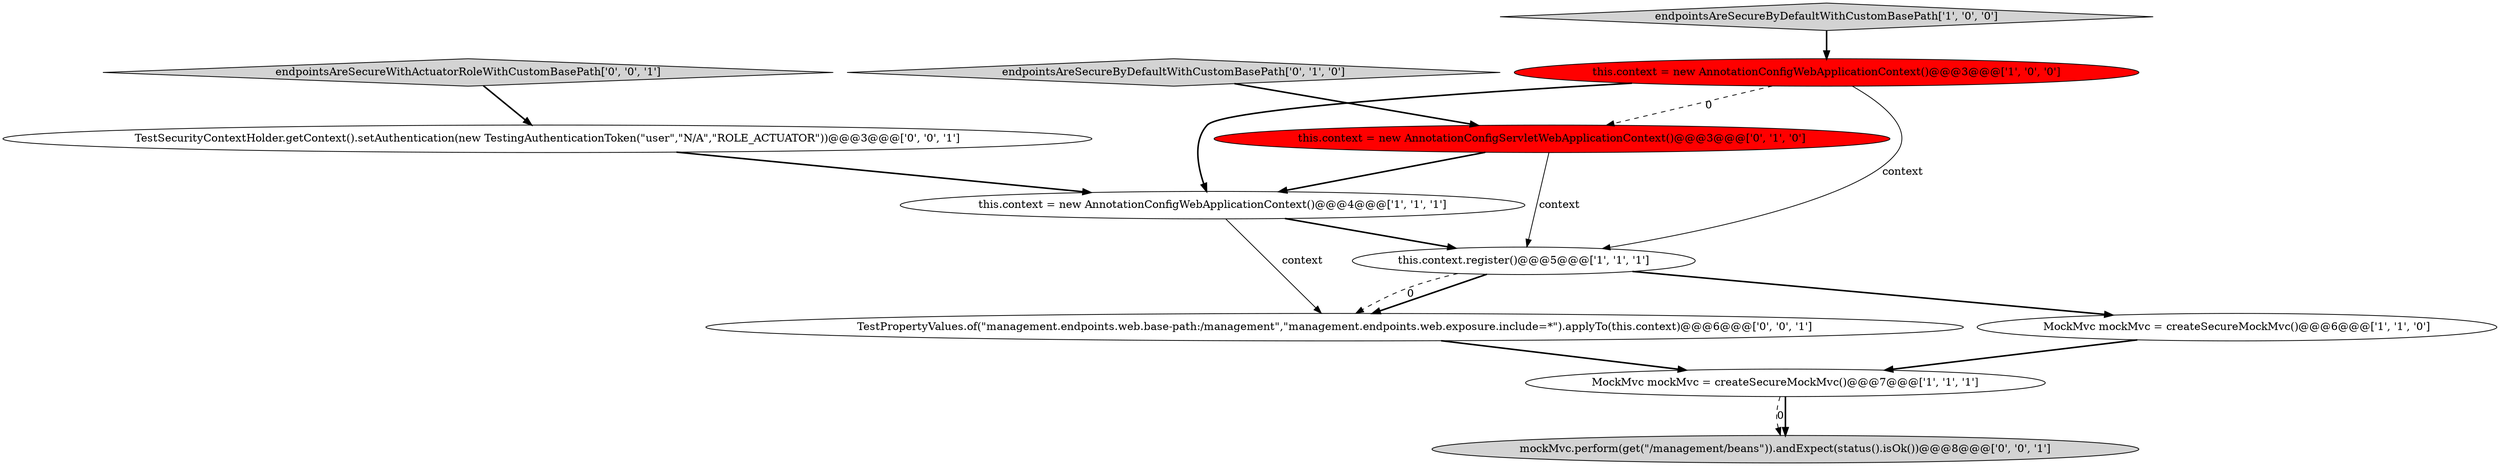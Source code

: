 digraph {
5 [style = filled, label = "MockMvc mockMvc = createSecureMockMvc()@@@7@@@['1', '1', '1']", fillcolor = white, shape = ellipse image = "AAA0AAABBB1BBB"];
8 [style = filled, label = "mockMvc.perform(get(\"/management/beans\")).andExpect(status().isOk())@@@8@@@['0', '0', '1']", fillcolor = lightgray, shape = ellipse image = "AAA0AAABBB3BBB"];
0 [style = filled, label = "MockMvc mockMvc = createSecureMockMvc()@@@6@@@['1', '1', '0']", fillcolor = white, shape = ellipse image = "AAA0AAABBB1BBB"];
2 [style = filled, label = "endpointsAreSecureByDefaultWithCustomBasePath['1', '0', '0']", fillcolor = lightgray, shape = diamond image = "AAA0AAABBB1BBB"];
9 [style = filled, label = "TestPropertyValues.of(\"management.endpoints.web.base-path:/management\",\"management.endpoints.web.exposure.include=*\").applyTo(this.context)@@@6@@@['0', '0', '1']", fillcolor = white, shape = ellipse image = "AAA0AAABBB3BBB"];
6 [style = filled, label = "this.context = new AnnotationConfigServletWebApplicationContext()@@@3@@@['0', '1', '0']", fillcolor = red, shape = ellipse image = "AAA1AAABBB2BBB"];
1 [style = filled, label = "this.context = new AnnotationConfigWebApplicationContext()@@@3@@@['1', '0', '0']", fillcolor = red, shape = ellipse image = "AAA1AAABBB1BBB"];
11 [style = filled, label = "endpointsAreSecureWithActuatorRoleWithCustomBasePath['0', '0', '1']", fillcolor = lightgray, shape = diamond image = "AAA0AAABBB3BBB"];
10 [style = filled, label = "TestSecurityContextHolder.getContext().setAuthentication(new TestingAuthenticationToken(\"user\",\"N/A\",\"ROLE_ACTUATOR\"))@@@3@@@['0', '0', '1']", fillcolor = white, shape = ellipse image = "AAA0AAABBB3BBB"];
7 [style = filled, label = "endpointsAreSecureByDefaultWithCustomBasePath['0', '1', '0']", fillcolor = lightgray, shape = diamond image = "AAA0AAABBB2BBB"];
4 [style = filled, label = "this.context = new AnnotationConfigWebApplicationContext()@@@4@@@['1', '1', '1']", fillcolor = white, shape = ellipse image = "AAA0AAABBB1BBB"];
3 [style = filled, label = "this.context.register()@@@5@@@['1', '1', '1']", fillcolor = white, shape = ellipse image = "AAA0AAABBB1BBB"];
9->5 [style = bold, label=""];
3->9 [style = bold, label=""];
5->8 [style = dashed, label="0"];
4->3 [style = bold, label=""];
6->4 [style = bold, label=""];
1->4 [style = bold, label=""];
5->8 [style = bold, label=""];
6->3 [style = solid, label="context"];
3->9 [style = dashed, label="0"];
11->10 [style = bold, label=""];
4->9 [style = solid, label="context"];
1->6 [style = dashed, label="0"];
2->1 [style = bold, label=""];
3->0 [style = bold, label=""];
7->6 [style = bold, label=""];
0->5 [style = bold, label=""];
1->3 [style = solid, label="context"];
10->4 [style = bold, label=""];
}
